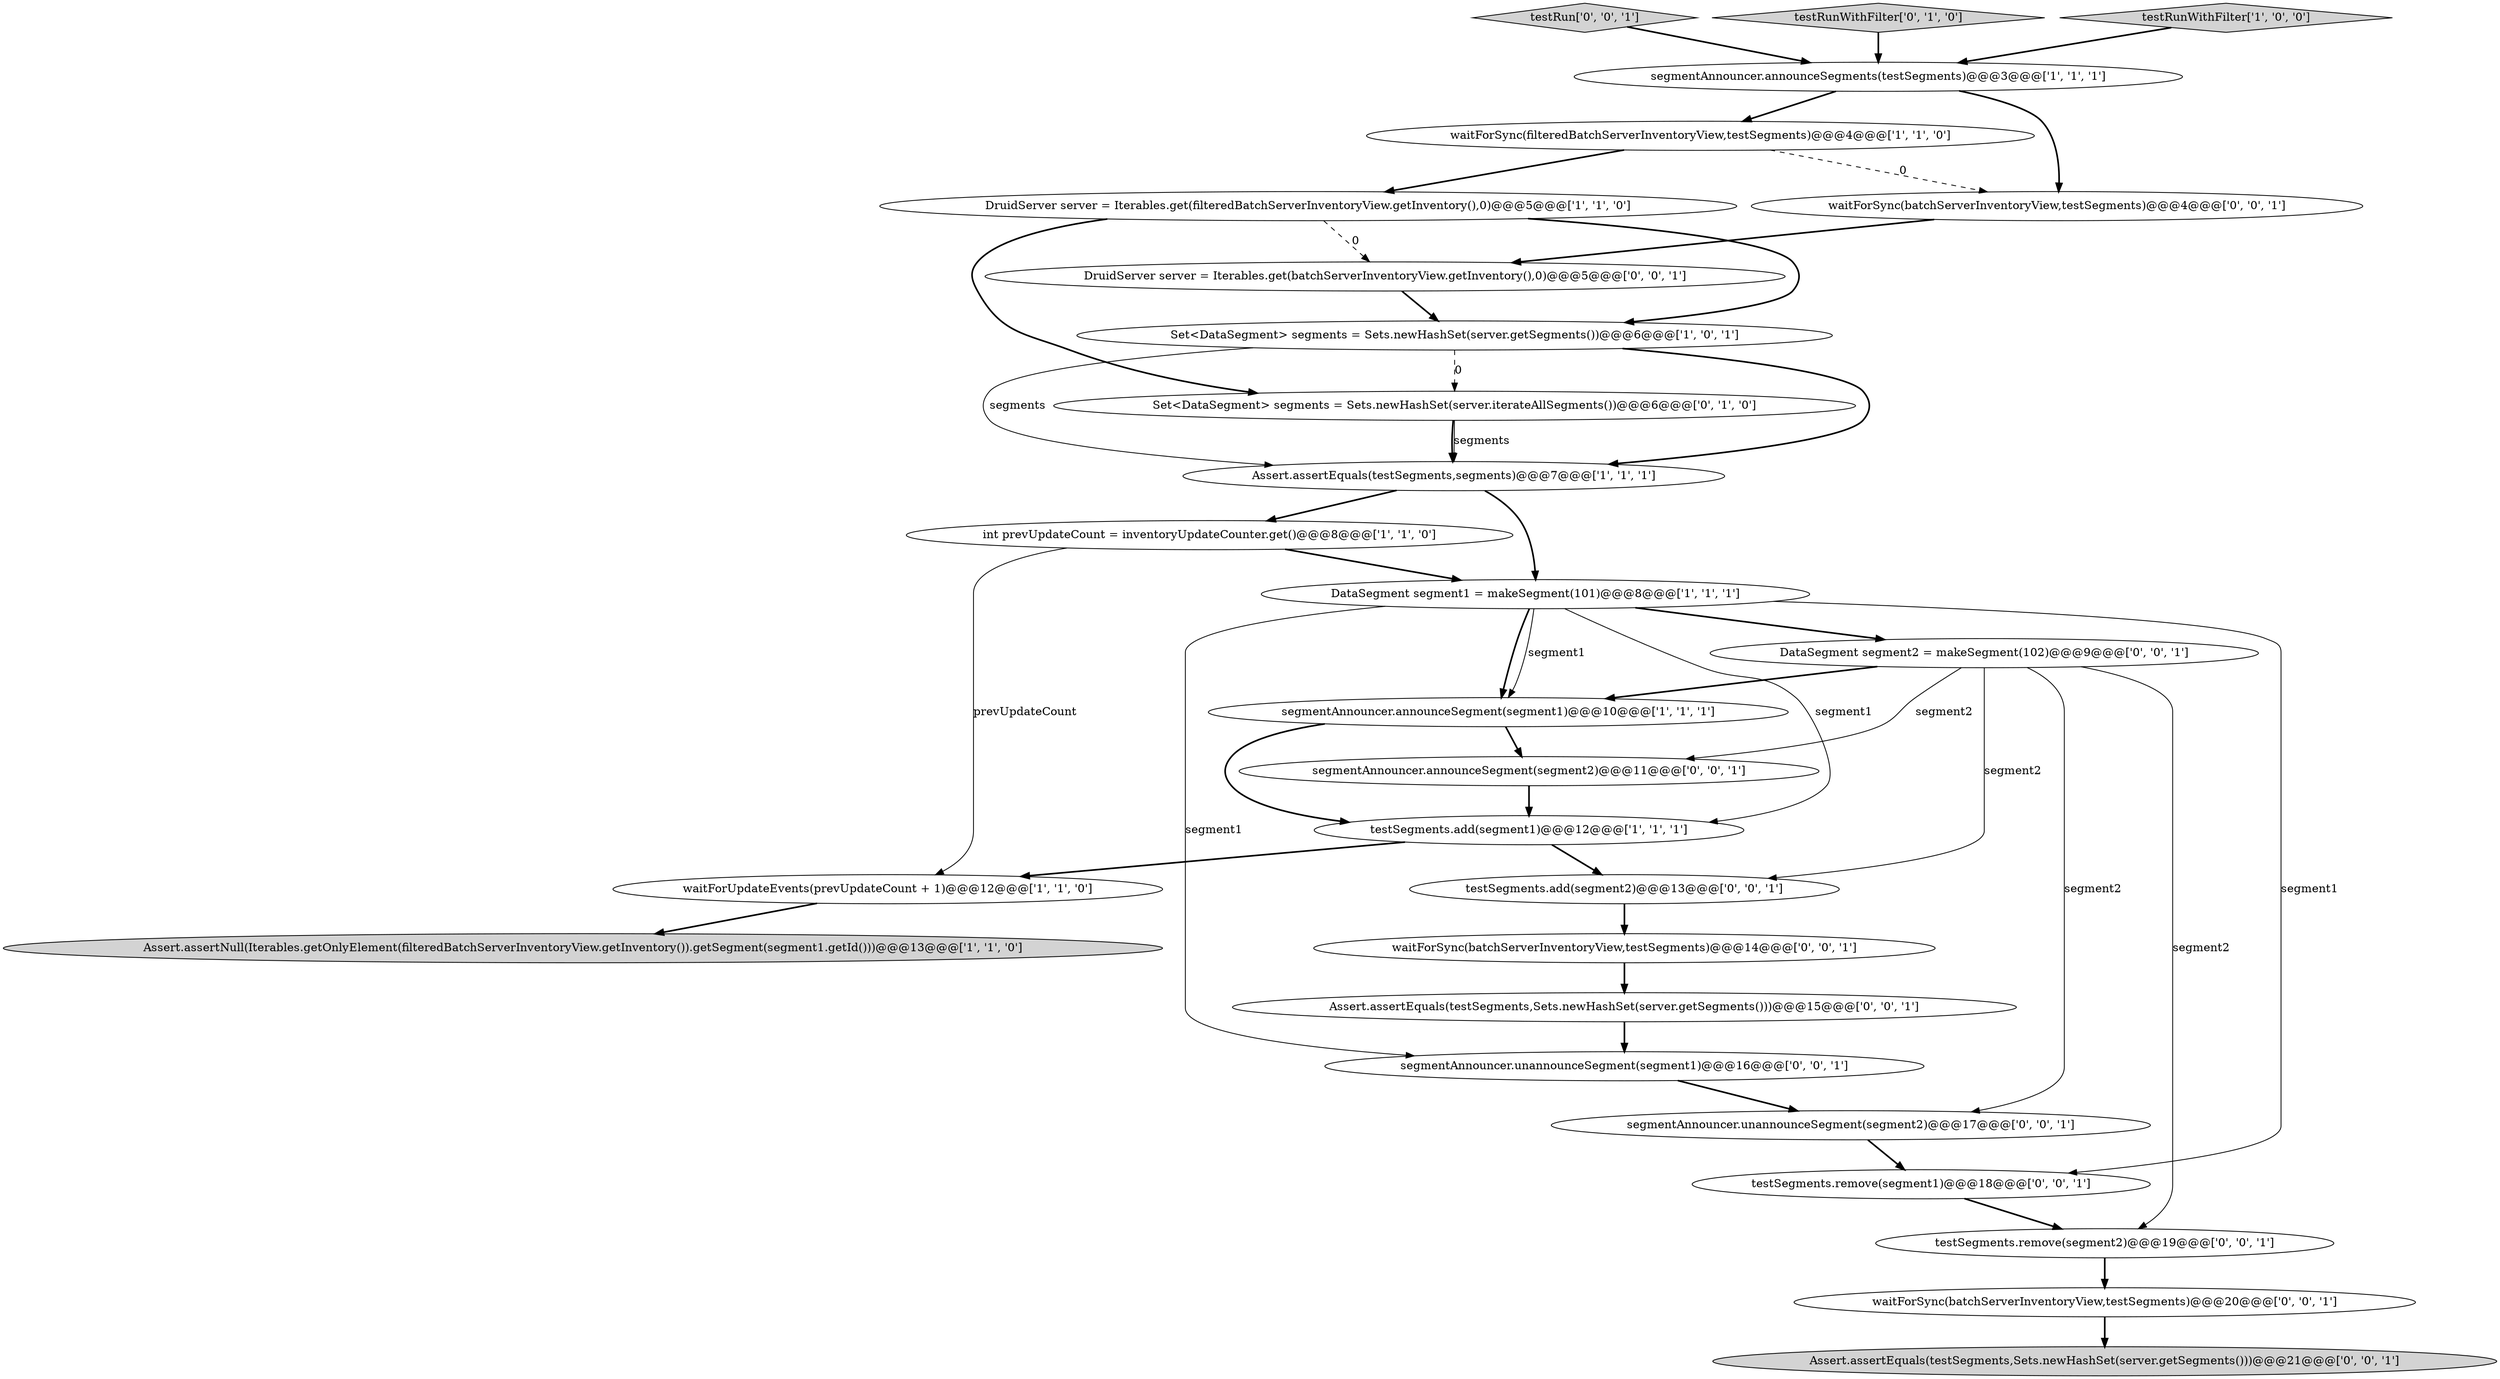 digraph {
5 [style = filled, label = "Assert.assertNull(Iterables.getOnlyElement(filteredBatchServerInventoryView.getInventory()).getSegment(segment1.getId()))@@@13@@@['1', '1', '0']", fillcolor = lightgray, shape = ellipse image = "AAA0AAABBB1BBB"];
20 [style = filled, label = "Assert.assertEquals(testSegments,Sets.newHashSet(server.getSegments()))@@@21@@@['0', '0', '1']", fillcolor = lightgray, shape = ellipse image = "AAA0AAABBB3BBB"];
8 [style = filled, label = "int prevUpdateCount = inventoryUpdateCounter.get()@@@8@@@['1', '1', '0']", fillcolor = white, shape = ellipse image = "AAA0AAABBB1BBB"];
21 [style = filled, label = "testSegments.add(segment2)@@@13@@@['0', '0', '1']", fillcolor = white, shape = ellipse image = "AAA0AAABBB3BBB"];
6 [style = filled, label = "testSegments.add(segment1)@@@12@@@['1', '1', '1']", fillcolor = white, shape = ellipse image = "AAA0AAABBB1BBB"];
16 [style = filled, label = "waitForSync(batchServerInventoryView,testSegments)@@@4@@@['0', '0', '1']", fillcolor = white, shape = ellipse image = "AAA0AAABBB3BBB"];
23 [style = filled, label = "segmentAnnouncer.announceSegment(segment2)@@@11@@@['0', '0', '1']", fillcolor = white, shape = ellipse image = "AAA0AAABBB3BBB"];
9 [style = filled, label = "waitForUpdateEvents(prevUpdateCount + 1)@@@12@@@['1', '1', '0']", fillcolor = white, shape = ellipse image = "AAA0AAABBB1BBB"];
14 [style = filled, label = "testRun['0', '0', '1']", fillcolor = lightgray, shape = diamond image = "AAA0AAABBB3BBB"];
24 [style = filled, label = "waitForSync(batchServerInventoryView,testSegments)@@@14@@@['0', '0', '1']", fillcolor = white, shape = ellipse image = "AAA0AAABBB3BBB"];
18 [style = filled, label = "DruidServer server = Iterables.get(batchServerInventoryView.getInventory(),0)@@@5@@@['0', '0', '1']", fillcolor = white, shape = ellipse image = "AAA0AAABBB3BBB"];
11 [style = filled, label = "Assert.assertEquals(testSegments,segments)@@@7@@@['1', '1', '1']", fillcolor = white, shape = ellipse image = "AAA0AAABBB1BBB"];
2 [style = filled, label = "Set<DataSegment> segments = Sets.newHashSet(server.getSegments())@@@6@@@['1', '0', '1']", fillcolor = white, shape = ellipse image = "AAA0AAABBB1BBB"];
26 [style = filled, label = "testSegments.remove(segment2)@@@19@@@['0', '0', '1']", fillcolor = white, shape = ellipse image = "AAA0AAABBB3BBB"];
22 [style = filled, label = "DataSegment segment2 = makeSegment(102)@@@9@@@['0', '0', '1']", fillcolor = white, shape = ellipse image = "AAA0AAABBB3BBB"];
7 [style = filled, label = "segmentAnnouncer.announceSegments(testSegments)@@@3@@@['1', '1', '1']", fillcolor = white, shape = ellipse image = "AAA0AAABBB1BBB"];
13 [style = filled, label = "testRunWithFilter['0', '1', '0']", fillcolor = lightgray, shape = diamond image = "AAA0AAABBB2BBB"];
0 [style = filled, label = "DataSegment segment1 = makeSegment(101)@@@8@@@['1', '1', '1']", fillcolor = white, shape = ellipse image = "AAA0AAABBB1BBB"];
17 [style = filled, label = "Assert.assertEquals(testSegments,Sets.newHashSet(server.getSegments()))@@@15@@@['0', '0', '1']", fillcolor = white, shape = ellipse image = "AAA0AAABBB3BBB"];
4 [style = filled, label = "waitForSync(filteredBatchServerInventoryView,testSegments)@@@4@@@['1', '1', '0']", fillcolor = white, shape = ellipse image = "AAA0AAABBB1BBB"];
27 [style = filled, label = "waitForSync(batchServerInventoryView,testSegments)@@@20@@@['0', '0', '1']", fillcolor = white, shape = ellipse image = "AAA0AAABBB3BBB"];
12 [style = filled, label = "Set<DataSegment> segments = Sets.newHashSet(server.iterateAllSegments())@@@6@@@['0', '1', '0']", fillcolor = white, shape = ellipse image = "AAA1AAABBB2BBB"];
15 [style = filled, label = "segmentAnnouncer.unannounceSegment(segment1)@@@16@@@['0', '0', '1']", fillcolor = white, shape = ellipse image = "AAA0AAABBB3BBB"];
1 [style = filled, label = "testRunWithFilter['1', '0', '0']", fillcolor = lightgray, shape = diamond image = "AAA0AAABBB1BBB"];
25 [style = filled, label = "testSegments.remove(segment1)@@@18@@@['0', '0', '1']", fillcolor = white, shape = ellipse image = "AAA0AAABBB3BBB"];
3 [style = filled, label = "segmentAnnouncer.announceSegment(segment1)@@@10@@@['1', '1', '1']", fillcolor = white, shape = ellipse image = "AAA0AAABBB1BBB"];
10 [style = filled, label = "DruidServer server = Iterables.get(filteredBatchServerInventoryView.getInventory(),0)@@@5@@@['1', '1', '0']", fillcolor = white, shape = ellipse image = "AAA0AAABBB1BBB"];
19 [style = filled, label = "segmentAnnouncer.unannounceSegment(segment2)@@@17@@@['0', '0', '1']", fillcolor = white, shape = ellipse image = "AAA0AAABBB3BBB"];
14->7 [style = bold, label=""];
13->7 [style = bold, label=""];
10->2 [style = bold, label=""];
10->18 [style = dashed, label="0"];
18->2 [style = bold, label=""];
8->0 [style = bold, label=""];
0->22 [style = bold, label=""];
2->11 [style = bold, label=""];
16->18 [style = bold, label=""];
11->0 [style = bold, label=""];
22->3 [style = bold, label=""];
25->26 [style = bold, label=""];
7->16 [style = bold, label=""];
22->19 [style = solid, label="segment2"];
24->17 [style = bold, label=""];
4->16 [style = dashed, label="0"];
15->19 [style = bold, label=""];
0->3 [style = bold, label=""];
21->24 [style = bold, label=""];
26->27 [style = bold, label=""];
27->20 [style = bold, label=""];
3->6 [style = bold, label=""];
10->12 [style = bold, label=""];
6->9 [style = bold, label=""];
6->21 [style = bold, label=""];
3->23 [style = bold, label=""];
19->25 [style = bold, label=""];
0->6 [style = solid, label="segment1"];
0->3 [style = solid, label="segment1"];
22->21 [style = solid, label="segment2"];
22->26 [style = solid, label="segment2"];
23->6 [style = bold, label=""];
17->15 [style = bold, label=""];
11->8 [style = bold, label=""];
7->4 [style = bold, label=""];
12->11 [style = solid, label="segments"];
4->10 [style = bold, label=""];
12->11 [style = bold, label=""];
1->7 [style = bold, label=""];
2->11 [style = solid, label="segments"];
22->23 [style = solid, label="segment2"];
0->15 [style = solid, label="segment1"];
8->9 [style = solid, label="prevUpdateCount"];
9->5 [style = bold, label=""];
0->25 [style = solid, label="segment1"];
2->12 [style = dashed, label="0"];
}
